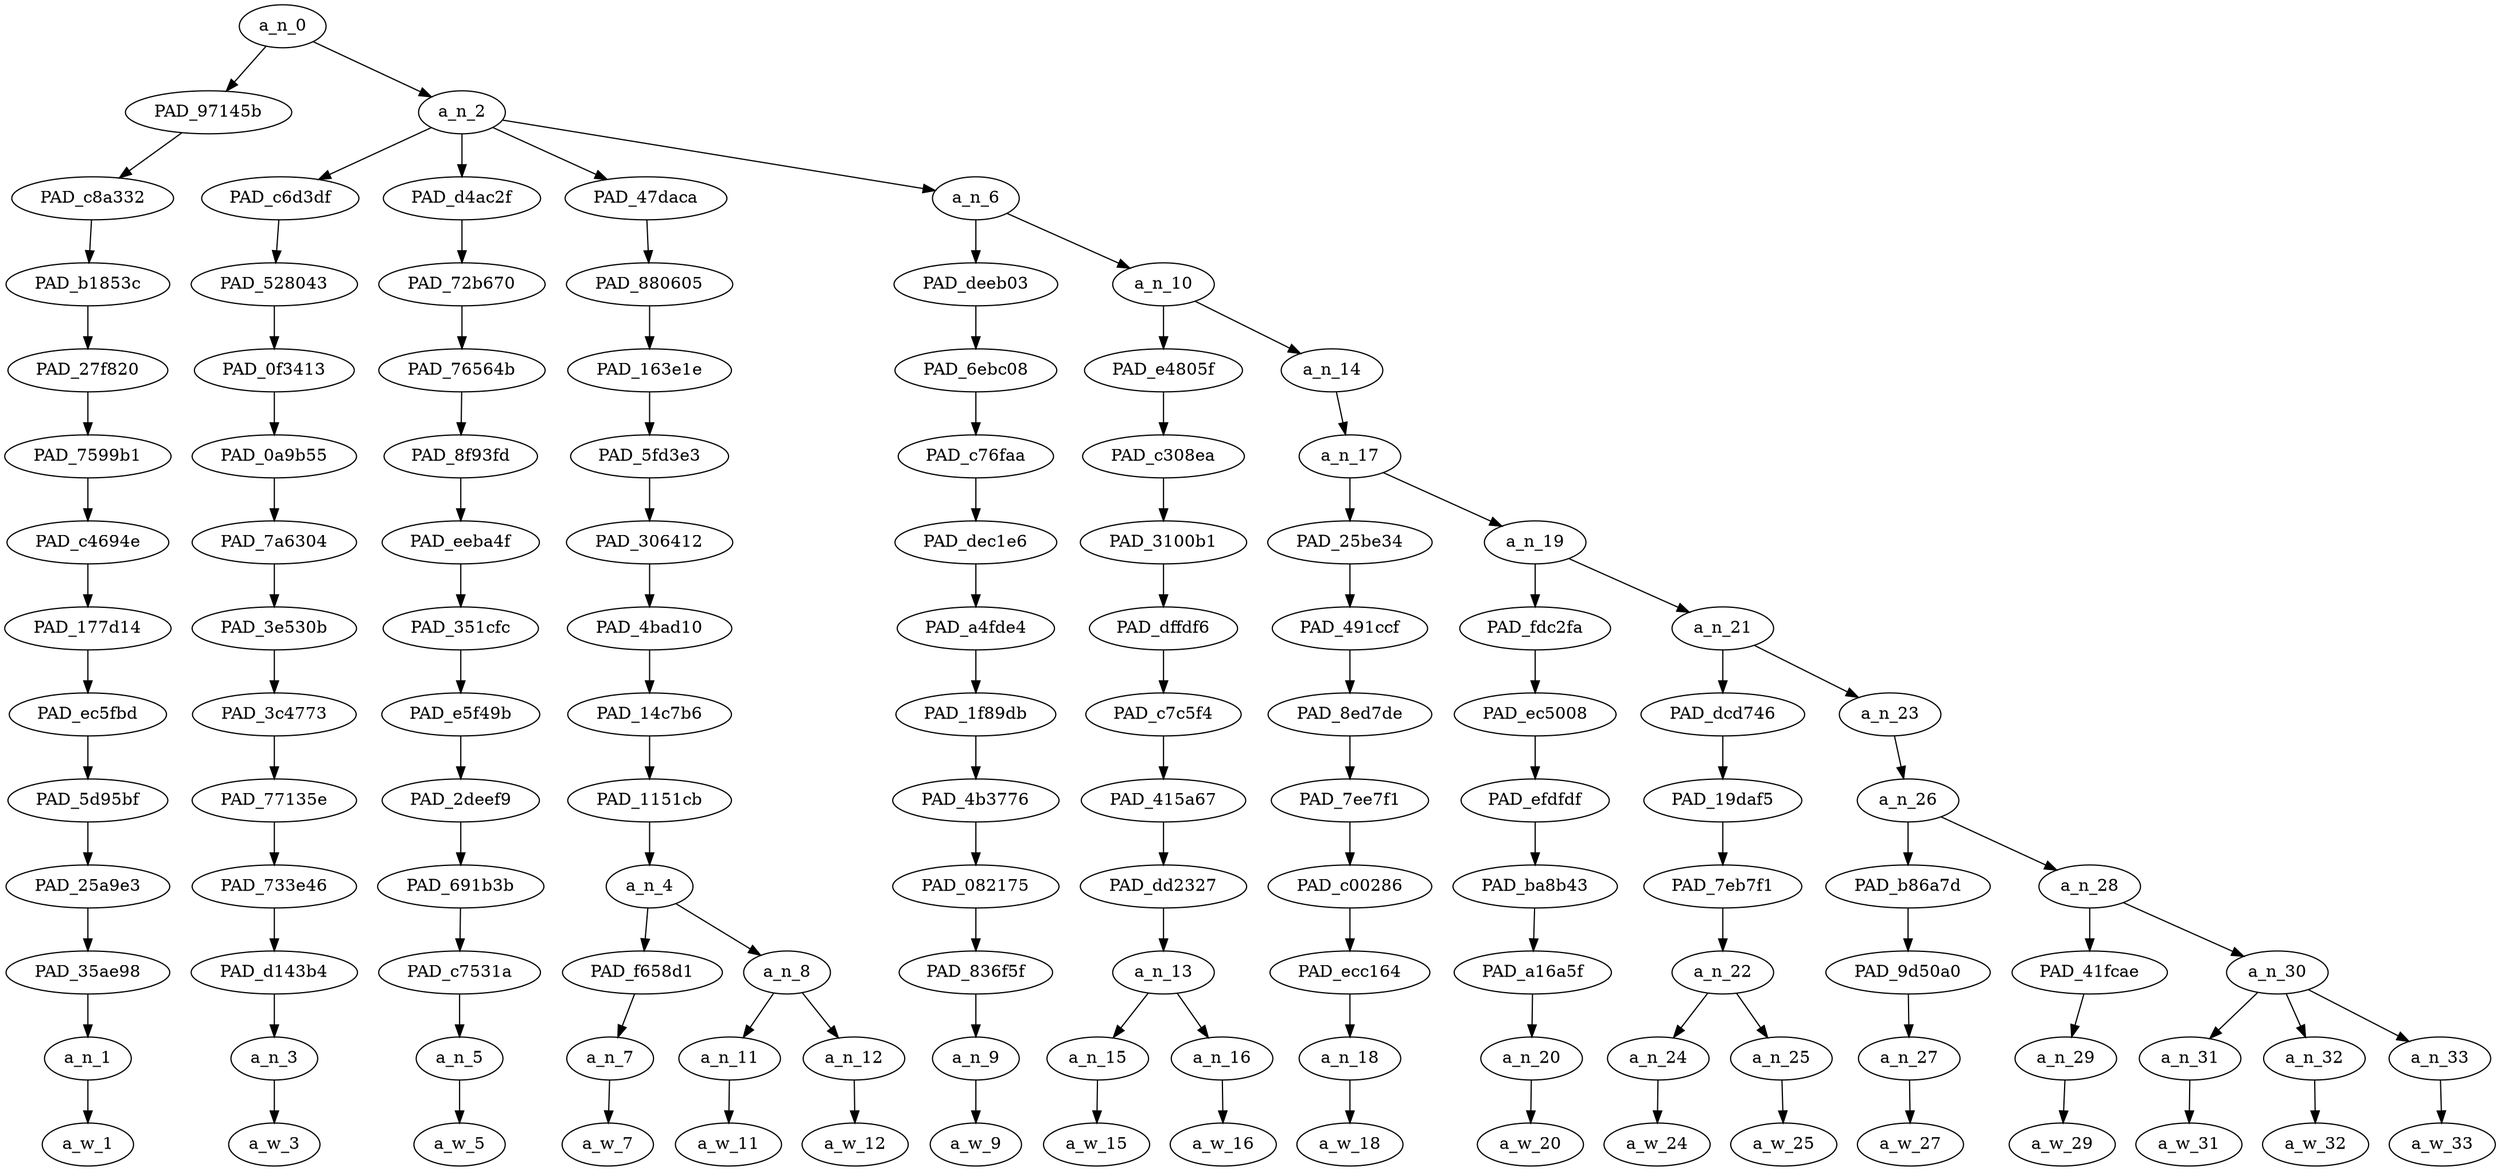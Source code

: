strict digraph "" {
	a_n_0	[div_dir=-1,
		index=0,
		level=13,
		pos="2.021484375,13!",
		text_span="[0, 1, 2, 3, 4, 5, 6, 7, 8, 9, 10, 11, 12, 13, 14, 15, 16, 17]",
		value=0.99999997];
	PAD_97145b	[div_dir=-1,
		index=0,
		level=12,
		pos="0.0,12!",
		text_span="[0]",
		value=0.03400574];
	a_n_0 -> PAD_97145b;
	a_n_2	[div_dir=-1,
		index=1,
		level=12,
		pos="4.04296875,12!",
		text_span="[1, 2, 3, 4, 5, 6, 7, 8, 9, 10, 11, 12, 13, 14, 15, 16, 17]",
		value=0.96569655];
	a_n_0 -> a_n_2;
	PAD_c8a332	[div_dir=-1,
		index=0,
		level=11,
		pos="0.0,11!",
		text_span="[0]",
		value=0.03400574];
	PAD_97145b -> PAD_c8a332;
	PAD_b1853c	[div_dir=-1,
		index=0,
		level=10,
		pos="0.0,10!",
		text_span="[0]",
		value=0.03400574];
	PAD_c8a332 -> PAD_b1853c;
	PAD_27f820	[div_dir=-1,
		index=0,
		level=9,
		pos="0.0,9!",
		text_span="[0]",
		value=0.03400574];
	PAD_b1853c -> PAD_27f820;
	PAD_7599b1	[div_dir=-1,
		index=0,
		level=8,
		pos="0.0,8!",
		text_span="[0]",
		value=0.03400574];
	PAD_27f820 -> PAD_7599b1;
	PAD_c4694e	[div_dir=-1,
		index=0,
		level=7,
		pos="0.0,7!",
		text_span="[0]",
		value=0.03400574];
	PAD_7599b1 -> PAD_c4694e;
	PAD_177d14	[div_dir=-1,
		index=0,
		level=6,
		pos="0.0,6!",
		text_span="[0]",
		value=0.03400574];
	PAD_c4694e -> PAD_177d14;
	PAD_ec5fbd	[div_dir=-1,
		index=0,
		level=5,
		pos="0.0,5!",
		text_span="[0]",
		value=0.03400574];
	PAD_177d14 -> PAD_ec5fbd;
	PAD_5d95bf	[div_dir=-1,
		index=0,
		level=4,
		pos="0.0,4!",
		text_span="[0]",
		value=0.03400574];
	PAD_ec5fbd -> PAD_5d95bf;
	PAD_25a9e3	[div_dir=-1,
		index=0,
		level=3,
		pos="0.0,3!",
		text_span="[0]",
		value=0.03400574];
	PAD_5d95bf -> PAD_25a9e3;
	PAD_35ae98	[div_dir=-1,
		index=0,
		level=2,
		pos="0.0,2!",
		text_span="[0]",
		value=0.03400574];
	PAD_25a9e3 -> PAD_35ae98;
	a_n_1	[div_dir=-1,
		index=0,
		level=1,
		pos="0.0,1!",
		text_span="[0]",
		value=0.03400574];
	PAD_35ae98 -> a_n_1;
	a_w_1	[div_dir=0,
		index=0,
		level=0,
		pos="0,0!",
		text_span="[0]",
		value=we];
	a_n_1 -> a_w_1;
	PAD_c6d3df	[div_dir=1,
		index=1,
		level=11,
		pos="1.0,11!",
		text_span="[1]",
		value=0.03071169];
	a_n_2 -> PAD_c6d3df;
	PAD_d4ac2f	[div_dir=1,
		index=3,
		level=11,
		pos="5.0,11!",
		text_span="[5]",
		value=0.04363340];
	a_n_2 -> PAD_d4ac2f;
	PAD_47daca	[div_dir=-1,
		index=2,
		level=11,
		pos="2.75,11!",
		text_span="[2, 3, 4]",
		value=0.23731657];
	a_n_2 -> PAD_47daca;
	a_n_6	[div_dir=-1,
		index=4,
		level=11,
		pos="7.421875,11!",
		text_span="[6, 7, 8, 9, 10, 11, 12, 13, 14, 15, 16, 17]",
		value=0.65379939];
	a_n_2 -> a_n_6;
	PAD_528043	[div_dir=1,
		index=1,
		level=10,
		pos="1.0,10!",
		text_span="[1]",
		value=0.03071169];
	PAD_c6d3df -> PAD_528043;
	PAD_0f3413	[div_dir=1,
		index=1,
		level=9,
		pos="1.0,9!",
		text_span="[1]",
		value=0.03071169];
	PAD_528043 -> PAD_0f3413;
	PAD_0a9b55	[div_dir=1,
		index=1,
		level=8,
		pos="1.0,8!",
		text_span="[1]",
		value=0.03071169];
	PAD_0f3413 -> PAD_0a9b55;
	PAD_7a6304	[div_dir=1,
		index=1,
		level=7,
		pos="1.0,7!",
		text_span="[1]",
		value=0.03071169];
	PAD_0a9b55 -> PAD_7a6304;
	PAD_3e530b	[div_dir=1,
		index=1,
		level=6,
		pos="1.0,6!",
		text_span="[1]",
		value=0.03071169];
	PAD_7a6304 -> PAD_3e530b;
	PAD_3c4773	[div_dir=1,
		index=1,
		level=5,
		pos="1.0,5!",
		text_span="[1]",
		value=0.03071169];
	PAD_3e530b -> PAD_3c4773;
	PAD_77135e	[div_dir=1,
		index=1,
		level=4,
		pos="1.0,4!",
		text_span="[1]",
		value=0.03071169];
	PAD_3c4773 -> PAD_77135e;
	PAD_733e46	[div_dir=1,
		index=1,
		level=3,
		pos="1.0,3!",
		text_span="[1]",
		value=0.03071169];
	PAD_77135e -> PAD_733e46;
	PAD_d143b4	[div_dir=1,
		index=1,
		level=2,
		pos="1.0,2!",
		text_span="[1]",
		value=0.03071169];
	PAD_733e46 -> PAD_d143b4;
	a_n_3	[div_dir=1,
		index=1,
		level=1,
		pos="1.0,1!",
		text_span="[1]",
		value=0.03071169];
	PAD_d143b4 -> a_n_3;
	a_w_3	[div_dir=0,
		index=1,
		level=0,
		pos="1,0!",
		text_span="[1]",
		value=coming];
	a_n_3 -> a_w_3;
	PAD_72b670	[div_dir=1,
		index=3,
		level=10,
		pos="5.0,10!",
		text_span="[5]",
		value=0.04363340];
	PAD_d4ac2f -> PAD_72b670;
	PAD_76564b	[div_dir=1,
		index=3,
		level=9,
		pos="5.0,9!",
		text_span="[5]",
		value=0.04363340];
	PAD_72b670 -> PAD_76564b;
	PAD_8f93fd	[div_dir=1,
		index=3,
		level=8,
		pos="5.0,8!",
		text_span="[5]",
		value=0.04363340];
	PAD_76564b -> PAD_8f93fd;
	PAD_eeba4f	[div_dir=1,
		index=3,
		level=7,
		pos="5.0,7!",
		text_span="[5]",
		value=0.04363340];
	PAD_8f93fd -> PAD_eeba4f;
	PAD_351cfc	[div_dir=1,
		index=3,
		level=6,
		pos="5.0,6!",
		text_span="[5]",
		value=0.04363340];
	PAD_eeba4f -> PAD_351cfc;
	PAD_e5f49b	[div_dir=1,
		index=3,
		level=5,
		pos="5.0,5!",
		text_span="[5]",
		value=0.04363340];
	PAD_351cfc -> PAD_e5f49b;
	PAD_2deef9	[div_dir=1,
		index=3,
		level=4,
		pos="5.0,4!",
		text_span="[5]",
		value=0.04363340];
	PAD_e5f49b -> PAD_2deef9;
	PAD_691b3b	[div_dir=1,
		index=3,
		level=3,
		pos="5.0,3!",
		text_span="[5]",
		value=0.04363340];
	PAD_2deef9 -> PAD_691b3b;
	PAD_c7531a	[div_dir=1,
		index=4,
		level=2,
		pos="5.0,2!",
		text_span="[5]",
		value=0.04363340];
	PAD_691b3b -> PAD_c7531a;
	a_n_5	[div_dir=1,
		index=5,
		level=1,
		pos="5.0,1!",
		text_span="[5]",
		value=0.04363340];
	PAD_c7531a -> a_n_5;
	a_w_5	[div_dir=0,
		index=5,
		level=0,
		pos="5,0!",
		text_span="[5]",
		value=better];
	a_n_5 -> a_w_5;
	PAD_880605	[div_dir=-1,
		index=2,
		level=10,
		pos="2.75,10!",
		text_span="[2, 3, 4]",
		value=0.23731657];
	PAD_47daca -> PAD_880605;
	PAD_163e1e	[div_dir=-1,
		index=2,
		level=9,
		pos="2.75,9!",
		text_span="[2, 3, 4]",
		value=0.23731657];
	PAD_880605 -> PAD_163e1e;
	PAD_5fd3e3	[div_dir=-1,
		index=2,
		level=8,
		pos="2.75,8!",
		text_span="[2, 3, 4]",
		value=0.23731657];
	PAD_163e1e -> PAD_5fd3e3;
	PAD_306412	[div_dir=-1,
		index=2,
		level=7,
		pos="2.75,7!",
		text_span="[2, 3, 4]",
		value=0.23731657];
	PAD_5fd3e3 -> PAD_306412;
	PAD_4bad10	[div_dir=-1,
		index=2,
		level=6,
		pos="2.75,6!",
		text_span="[2, 3, 4]",
		value=0.23731657];
	PAD_306412 -> PAD_4bad10;
	PAD_14c7b6	[div_dir=-1,
		index=2,
		level=5,
		pos="2.75,5!",
		text_span="[2, 3, 4]",
		value=0.23731657];
	PAD_4bad10 -> PAD_14c7b6;
	PAD_1151cb	[div_dir=-1,
		index=2,
		level=4,
		pos="2.75,4!",
		text_span="[2, 3, 4]",
		value=0.23731657];
	PAD_14c7b6 -> PAD_1151cb;
	a_n_4	[div_dir=-1,
		index=2,
		level=3,
		pos="2.75,3!",
		text_span="[2, 3, 4]",
		value=0.23731657];
	PAD_1151cb -> a_n_4;
	PAD_f658d1	[div_dir=1,
		index=2,
		level=2,
		pos="2.0,2!",
		text_span="[2]",
		value=0.03008856];
	a_n_4 -> PAD_f658d1;
	a_n_8	[div_dir=-1,
		index=3,
		level=2,
		pos="3.5,2!",
		text_span="[3, 4]",
		value=0.20718860];
	a_n_4 -> a_n_8;
	a_n_7	[div_dir=1,
		index=2,
		level=1,
		pos="2.0,1!",
		text_span="[2]",
		value=0.03008856];
	PAD_f658d1 -> a_n_7;
	a_w_7	[div_dir=0,
		index=2,
		level=0,
		pos="2,0!",
		text_span="[2]",
		value=for];
	a_n_7 -> a_w_7;
	a_n_11	[div_dir=1,
		index=3,
		level=1,
		pos="3.0,1!",
		text_span="[3]",
		value=0.05626087];
	a_n_8 -> a_n_11;
	a_n_12	[div_dir=-1,
		index=4,
		level=1,
		pos="4.0,1!",
		text_span="[4]",
		value=0.15085239];
	a_n_8 -> a_n_12;
	a_w_11	[div_dir=0,
		index=3,
		level=0,
		pos="3,0!",
		text_span="[3]",
		value=your];
	a_n_11 -> a_w_11;
	a_w_12	[div_dir=0,
		index=4,
		level=0,
		pos="4,0!",
		text_span="[4]",
		value=dollars];
	a_n_12 -> a_w_12;
	PAD_deeb03	[div_dir=1,
		index=4,
		level=10,
		pos="6.0,10!",
		text_span="[6]",
		value=0.03562055];
	a_n_6 -> PAD_deeb03;
	a_n_10	[div_dir=-1,
		index=5,
		level=10,
		pos="8.84375,10!",
		text_span="[7, 8, 9, 10, 11, 12, 13, 14, 15, 16, 17]",
		value=0.61791044];
	a_n_6 -> a_n_10;
	PAD_6ebc08	[div_dir=1,
		index=4,
		level=9,
		pos="6.0,9!",
		text_span="[6]",
		value=0.03562055];
	PAD_deeb03 -> PAD_6ebc08;
	PAD_c76faa	[div_dir=1,
		index=4,
		level=8,
		pos="6.0,8!",
		text_span="[6]",
		value=0.03562055];
	PAD_6ebc08 -> PAD_c76faa;
	PAD_dec1e6	[div_dir=1,
		index=4,
		level=7,
		pos="6.0,7!",
		text_span="[6]",
		value=0.03562055];
	PAD_c76faa -> PAD_dec1e6;
	PAD_a4fde4	[div_dir=1,
		index=4,
		level=6,
		pos="6.0,6!",
		text_span="[6]",
		value=0.03562055];
	PAD_dec1e6 -> PAD_a4fde4;
	PAD_1f89db	[div_dir=1,
		index=4,
		level=5,
		pos="6.0,5!",
		text_span="[6]",
		value=0.03562055];
	PAD_a4fde4 -> PAD_1f89db;
	PAD_4b3776	[div_dir=1,
		index=4,
		level=4,
		pos="6.0,4!",
		text_span="[6]",
		value=0.03562055];
	PAD_1f89db -> PAD_4b3776;
	PAD_082175	[div_dir=1,
		index=4,
		level=3,
		pos="6.0,3!",
		text_span="[6]",
		value=0.03562055];
	PAD_4b3776 -> PAD_082175;
	PAD_836f5f	[div_dir=1,
		index=5,
		level=2,
		pos="6.0,2!",
		text_span="[6]",
		value=0.03562055];
	PAD_082175 -> PAD_836f5f;
	a_n_9	[div_dir=1,
		index=6,
		level=1,
		pos="6.0,1!",
		text_span="[6]",
		value=0.03562055];
	PAD_836f5f -> a_n_9;
	a_w_9	[div_dir=0,
		index=6,
		level=0,
		pos="6,0!",
		text_span="[6]",
		value=call];
	a_n_9 -> a_w_9;
	PAD_e4805f	[div_dir=-1,
		index=5,
		level=9,
		pos="7.5,9!",
		text_span="[7, 8]",
		value=0.08399951];
	a_n_10 -> PAD_e4805f;
	a_n_14	[div_dir=-1,
		index=6,
		level=9,
		pos="10.1875,9!",
		text_span="[9, 10, 11, 12, 13, 14, 15, 16, 17]",
		value=0.53359479];
	a_n_10 -> a_n_14;
	PAD_c308ea	[div_dir=-1,
		index=5,
		level=8,
		pos="7.5,8!",
		text_span="[7, 8]",
		value=0.08399951];
	PAD_e4805f -> PAD_c308ea;
	PAD_3100b1	[div_dir=-1,
		index=5,
		level=7,
		pos="7.5,7!",
		text_span="[7, 8]",
		value=0.08399951];
	PAD_c308ea -> PAD_3100b1;
	PAD_dffdf6	[div_dir=-1,
		index=5,
		level=6,
		pos="7.5,6!",
		text_span="[7, 8]",
		value=0.08399951];
	PAD_3100b1 -> PAD_dffdf6;
	PAD_c7c5f4	[div_dir=-1,
		index=5,
		level=5,
		pos="7.5,5!",
		text_span="[7, 8]",
		value=0.08399951];
	PAD_dffdf6 -> PAD_c7c5f4;
	PAD_415a67	[div_dir=-1,
		index=5,
		level=4,
		pos="7.5,4!",
		text_span="[7, 8]",
		value=0.08399951];
	PAD_c7c5f4 -> PAD_415a67;
	PAD_dd2327	[div_dir=-1,
		index=5,
		level=3,
		pos="7.5,3!",
		text_span="[7, 8]",
		value=0.08399951];
	PAD_415a67 -> PAD_dd2327;
	a_n_13	[div_dir=-1,
		index=6,
		level=2,
		pos="7.5,2!",
		text_span="[7, 8]",
		value=0.08399951];
	PAD_dd2327 -> a_n_13;
	a_n_15	[div_dir=-1,
		index=7,
		level=1,
		pos="7.0,1!",
		text_span="[7]",
		value=0.02824220];
	a_n_13 -> a_n_15;
	a_n_16	[div_dir=-1,
		index=8,
		level=1,
		pos="8.0,1!",
		text_span="[8]",
		value=0.05558630];
	a_n_13 -> a_n_16;
	a_w_15	[div_dir=0,
		index=7,
		level=0,
		pos="7,0!",
		text_span="[7]",
		value=the];
	a_n_15 -> a_w_15;
	a_w_16	[div_dir=0,
		index=8,
		level=0,
		pos="8,0!",
		text_span="[8]",
		value=cops];
	a_n_16 -> a_w_16;
	a_n_17	[div_dir=-1,
		index=6,
		level=8,
		pos="10.1875,8!",
		text_span="[9, 10, 11, 12, 13, 14, 15, 16, 17]",
		value=0.53332522];
	a_n_14 -> a_n_17;
	PAD_25be34	[div_dir=1,
		index=6,
		level=7,
		pos="9.0,7!",
		text_span="[9]",
		value=0.02664216];
	a_n_17 -> PAD_25be34;
	a_n_19	[div_dir=-1,
		index=7,
		level=7,
		pos="11.375,7!",
		text_span="[10, 11, 12, 13, 14, 15, 16, 17]",
		value=0.50641349];
	a_n_17 -> a_n_19;
	PAD_491ccf	[div_dir=1,
		index=6,
		level=6,
		pos="9.0,6!",
		text_span="[9]",
		value=0.02664216];
	PAD_25be34 -> PAD_491ccf;
	PAD_8ed7de	[div_dir=1,
		index=6,
		level=5,
		pos="9.0,5!",
		text_span="[9]",
		value=0.02664216];
	PAD_491ccf -> PAD_8ed7de;
	PAD_7ee7f1	[div_dir=1,
		index=6,
		level=4,
		pos="9.0,4!",
		text_span="[9]",
		value=0.02664216];
	PAD_8ed7de -> PAD_7ee7f1;
	PAD_c00286	[div_dir=1,
		index=6,
		level=3,
		pos="9.0,3!",
		text_span="[9]",
		value=0.02664216];
	PAD_7ee7f1 -> PAD_c00286;
	PAD_ecc164	[div_dir=1,
		index=7,
		level=2,
		pos="9.0,2!",
		text_span="[9]",
		value=0.02664216];
	PAD_c00286 -> PAD_ecc164;
	a_n_18	[div_dir=1,
		index=9,
		level=1,
		pos="9.0,1!",
		text_span="[9]",
		value=0.02664216];
	PAD_ecc164 -> a_n_18;
	a_w_18	[div_dir=0,
		index=9,
		level=0,
		pos="9,0!",
		text_span="[9]",
		value=you];
	a_n_18 -> a_w_18;
	PAD_fdc2fa	[div_dir=-1,
		index=7,
		level=6,
		pos="10.0,6!",
		text_span="[10]",
		value=0.03122629];
	a_n_19 -> PAD_fdc2fa;
	a_n_21	[div_dir=-1,
		index=8,
		level=6,
		pos="12.75,6!",
		text_span="[11, 12, 13, 14, 15, 16, 17]",
		value=0.47489772];
	a_n_19 -> a_n_21;
	PAD_ec5008	[div_dir=-1,
		index=7,
		level=5,
		pos="10.0,5!",
		text_span="[10]",
		value=0.03122629];
	PAD_fdc2fa -> PAD_ec5008;
	PAD_efdfdf	[div_dir=-1,
		index=7,
		level=4,
		pos="10.0,4!",
		text_span="[10]",
		value=0.03122629];
	PAD_ec5008 -> PAD_efdfdf;
	PAD_ba8b43	[div_dir=-1,
		index=7,
		level=3,
		pos="10.0,3!",
		text_span="[10]",
		value=0.03122629];
	PAD_efdfdf -> PAD_ba8b43;
	PAD_a16a5f	[div_dir=-1,
		index=8,
		level=2,
		pos="10.0,2!",
		text_span="[10]",
		value=0.03122629];
	PAD_ba8b43 -> PAD_a16a5f;
	a_n_20	[div_dir=-1,
		index=10,
		level=1,
		pos="10.0,1!",
		text_span="[10]",
		value=0.03122629];
	PAD_a16a5f -> a_n_20;
	a_w_20	[div_dir=0,
		index=10,
		level=0,
		pos="10,0!",
		text_span="[10]",
		value=want];
	a_n_20 -> a_w_20;
	PAD_dcd746	[div_dir=1,
		index=8,
		level=5,
		pos="11.5,5!",
		text_span="[11, 12]",
		value=0.07896766];
	a_n_21 -> PAD_dcd746;
	a_n_23	[div_dir=-1,
		index=9,
		level=5,
		pos="14.0,5!",
		text_span="[13, 14, 15, 16, 17]",
		value=0.39567482];
	a_n_21 -> a_n_23;
	PAD_19daf5	[div_dir=1,
		index=8,
		level=4,
		pos="11.5,4!",
		text_span="[11, 12]",
		value=0.07896766];
	PAD_dcd746 -> PAD_19daf5;
	PAD_7eb7f1	[div_dir=1,
		index=8,
		level=3,
		pos="11.5,3!",
		text_span="[11, 12]",
		value=0.07896766];
	PAD_19daf5 -> PAD_7eb7f1;
	a_n_22	[div_dir=1,
		index=9,
		level=2,
		pos="11.5,2!",
		text_span="[11, 12]",
		value=0.07896766];
	PAD_7eb7f1 -> a_n_22;
	a_n_24	[div_dir=-1,
		index=11,
		level=1,
		pos="11.0,1!",
		text_span="[11]",
		value=0.02741132];
	a_n_22 -> a_n_24;
	a_n_25	[div_dir=1,
		index=12,
		level=1,
		pos="12.0,1!",
		text_span="[12]",
		value=0.05141773];
	a_n_22 -> a_n_25;
	a_w_24	[div_dir=0,
		index=11,
		level=0,
		pos="11,0!",
		text_span="[11]",
		value=a];
	a_n_24 -> a_w_24;
	a_w_25	[div_dir=0,
		index=12,
		level=0,
		pos="12,0!",
		text_span="[12]",
		value=war];
	a_n_25 -> a_w_25;
	a_n_26	[div_dir=-1,
		index=9,
		level=4,
		pos="14.0,4!",
		text_span="[13, 14, 15, 16, 17]",
		value=0.39527921];
	a_n_23 -> a_n_26;
	PAD_b86a7d	[div_dir=-1,
		index=9,
		level=3,
		pos="13.0,3!",
		text_span="[13]",
		value=0.03778891];
	a_n_26 -> PAD_b86a7d;
	a_n_28	[div_dir=-1,
		index=10,
		level=3,
		pos="15.0,3!",
		text_span="[14, 15, 16, 17]",
		value=0.35709469];
	a_n_26 -> a_n_28;
	PAD_9d50a0	[div_dir=-1,
		index=10,
		level=2,
		pos="13.0,2!",
		text_span="[13]",
		value=0.03778891];
	PAD_b86a7d -> PAD_9d50a0;
	a_n_27	[div_dir=-1,
		index=13,
		level=1,
		pos="13.0,1!",
		text_span="[13]",
		value=0.03778891];
	PAD_9d50a0 -> a_n_27;
	a_w_27	[div_dir=0,
		index=13,
		level=0,
		pos="13,0!",
		text_span="[13]",
		value=we1];
	a_n_27 -> a_w_27;
	PAD_41fcae	[div_dir=1,
		index=11,
		level=2,
		pos="14.0,2!",
		text_span="[14]",
		value=0.04987066];
	a_n_28 -> PAD_41fcae;
	a_n_30	[div_dir=-1,
		index=12,
		level=2,
		pos="16.0,2!",
		text_span="[15, 16, 17]",
		value=0.30680855];
	a_n_28 -> a_n_30;
	a_n_29	[div_dir=1,
		index=14,
		level=1,
		pos="14.0,1!",
		text_span="[14]",
		value=0.04987066];
	PAD_41fcae -> a_n_29;
	a_w_29	[div_dir=0,
		index=14,
		level=0,
		pos="14,0!",
		text_span="[14]",
		value=got];
	a_n_29 -> a_w_29;
	a_n_31	[div_dir=-1,
		index=15,
		level=1,
		pos="15.0,1!",
		text_span="[15]",
		value=0.03486086];
	a_n_30 -> a_n_31;
	a_n_32	[div_dir=-1,
		index=16,
		level=1,
		pos="16.0,1!",
		text_span="[16]",
		value=0.12695160];
	a_n_30 -> a_n_32;
	a_n_33	[div_dir=-1,
		index=17,
		level=1,
		pos="17.0,1!",
		text_span="[17]",
		value=0.14450983];
	a_n_30 -> a_n_33;
	a_w_31	[div_dir=0,
		index=15,
		level=0,
		pos="15,0!",
		text_span="[15]",
		value=a1];
	a_n_31 -> a_w_31;
	a_w_32	[div_dir=0,
		index=16,
		level=0,
		pos="16,0!",
		text_span="[16]",
		value=nuclear];
	a_n_32 -> a_w_32;
	a_w_33	[div_dir=0,
		index=17,
		level=0,
		pos="17,0!",
		text_span="[17]",
		value=holocaust];
	a_n_33 -> a_w_33;
}
